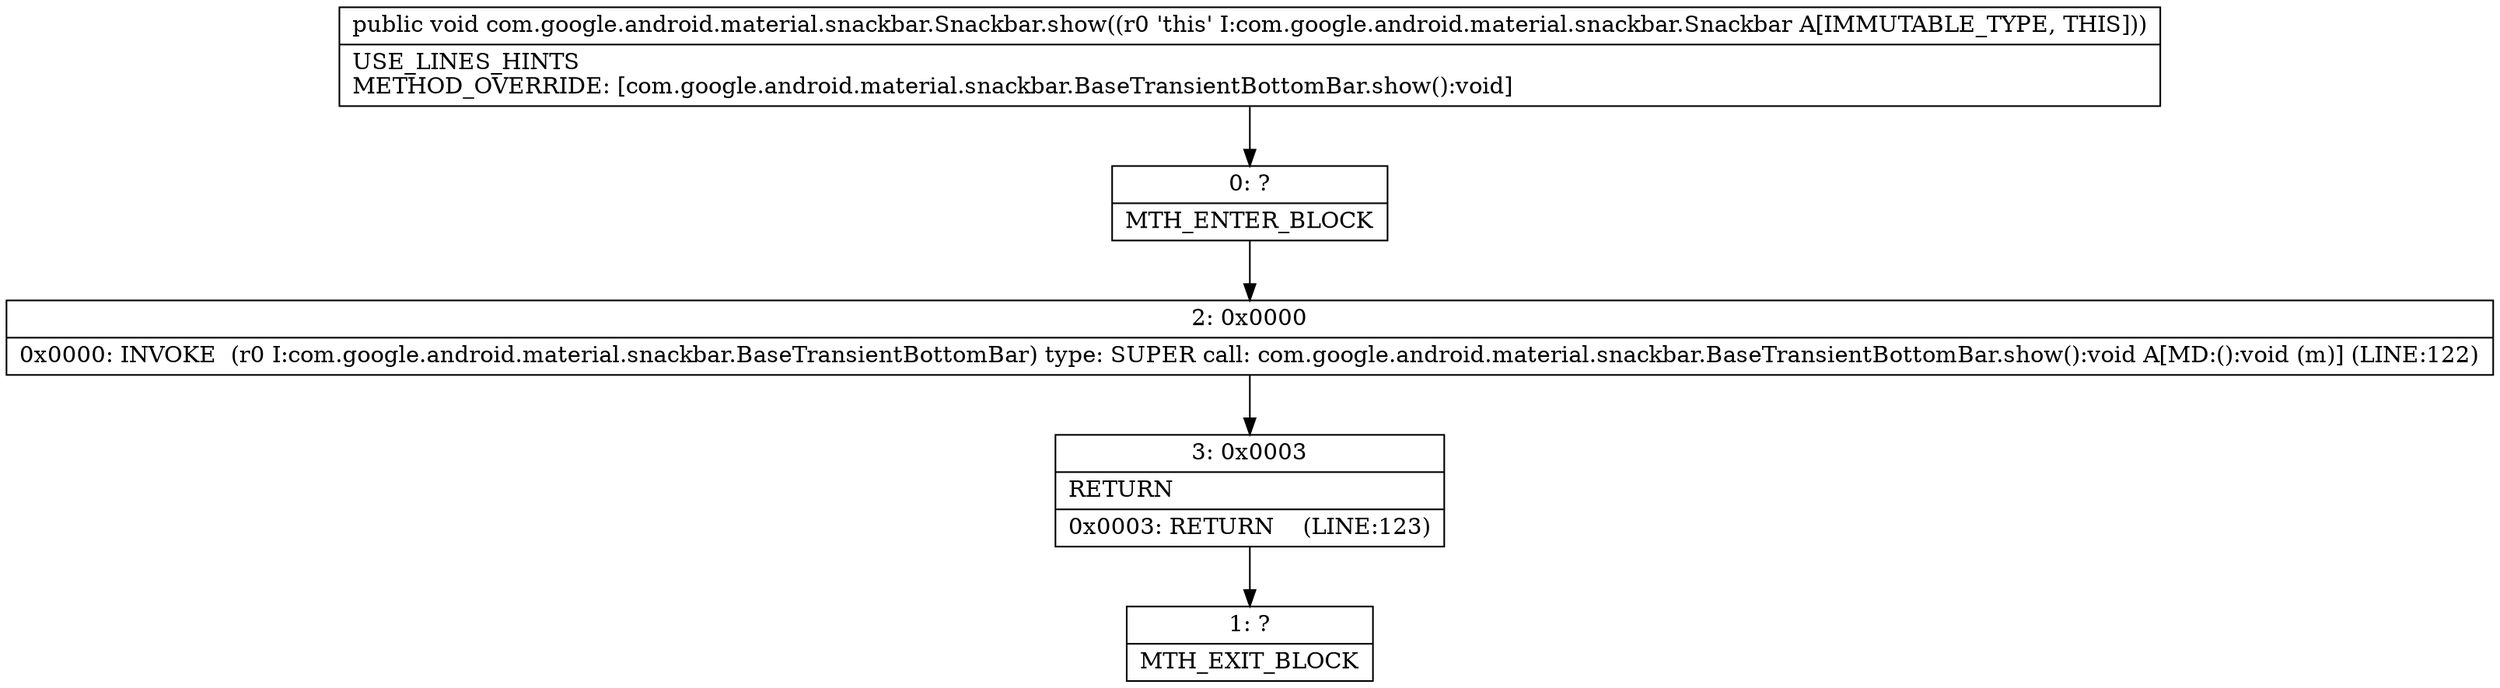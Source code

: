 digraph "CFG forcom.google.android.material.snackbar.Snackbar.show()V" {
Node_0 [shape=record,label="{0\:\ ?|MTH_ENTER_BLOCK\l}"];
Node_2 [shape=record,label="{2\:\ 0x0000|0x0000: INVOKE  (r0 I:com.google.android.material.snackbar.BaseTransientBottomBar) type: SUPER call: com.google.android.material.snackbar.BaseTransientBottomBar.show():void A[MD:():void (m)] (LINE:122)\l}"];
Node_3 [shape=record,label="{3\:\ 0x0003|RETURN\l|0x0003: RETURN    (LINE:123)\l}"];
Node_1 [shape=record,label="{1\:\ ?|MTH_EXIT_BLOCK\l}"];
MethodNode[shape=record,label="{public void com.google.android.material.snackbar.Snackbar.show((r0 'this' I:com.google.android.material.snackbar.Snackbar A[IMMUTABLE_TYPE, THIS]))  | USE_LINES_HINTS\lMETHOD_OVERRIDE: [com.google.android.material.snackbar.BaseTransientBottomBar.show():void]\l}"];
MethodNode -> Node_0;Node_0 -> Node_2;
Node_2 -> Node_3;
Node_3 -> Node_1;
}

